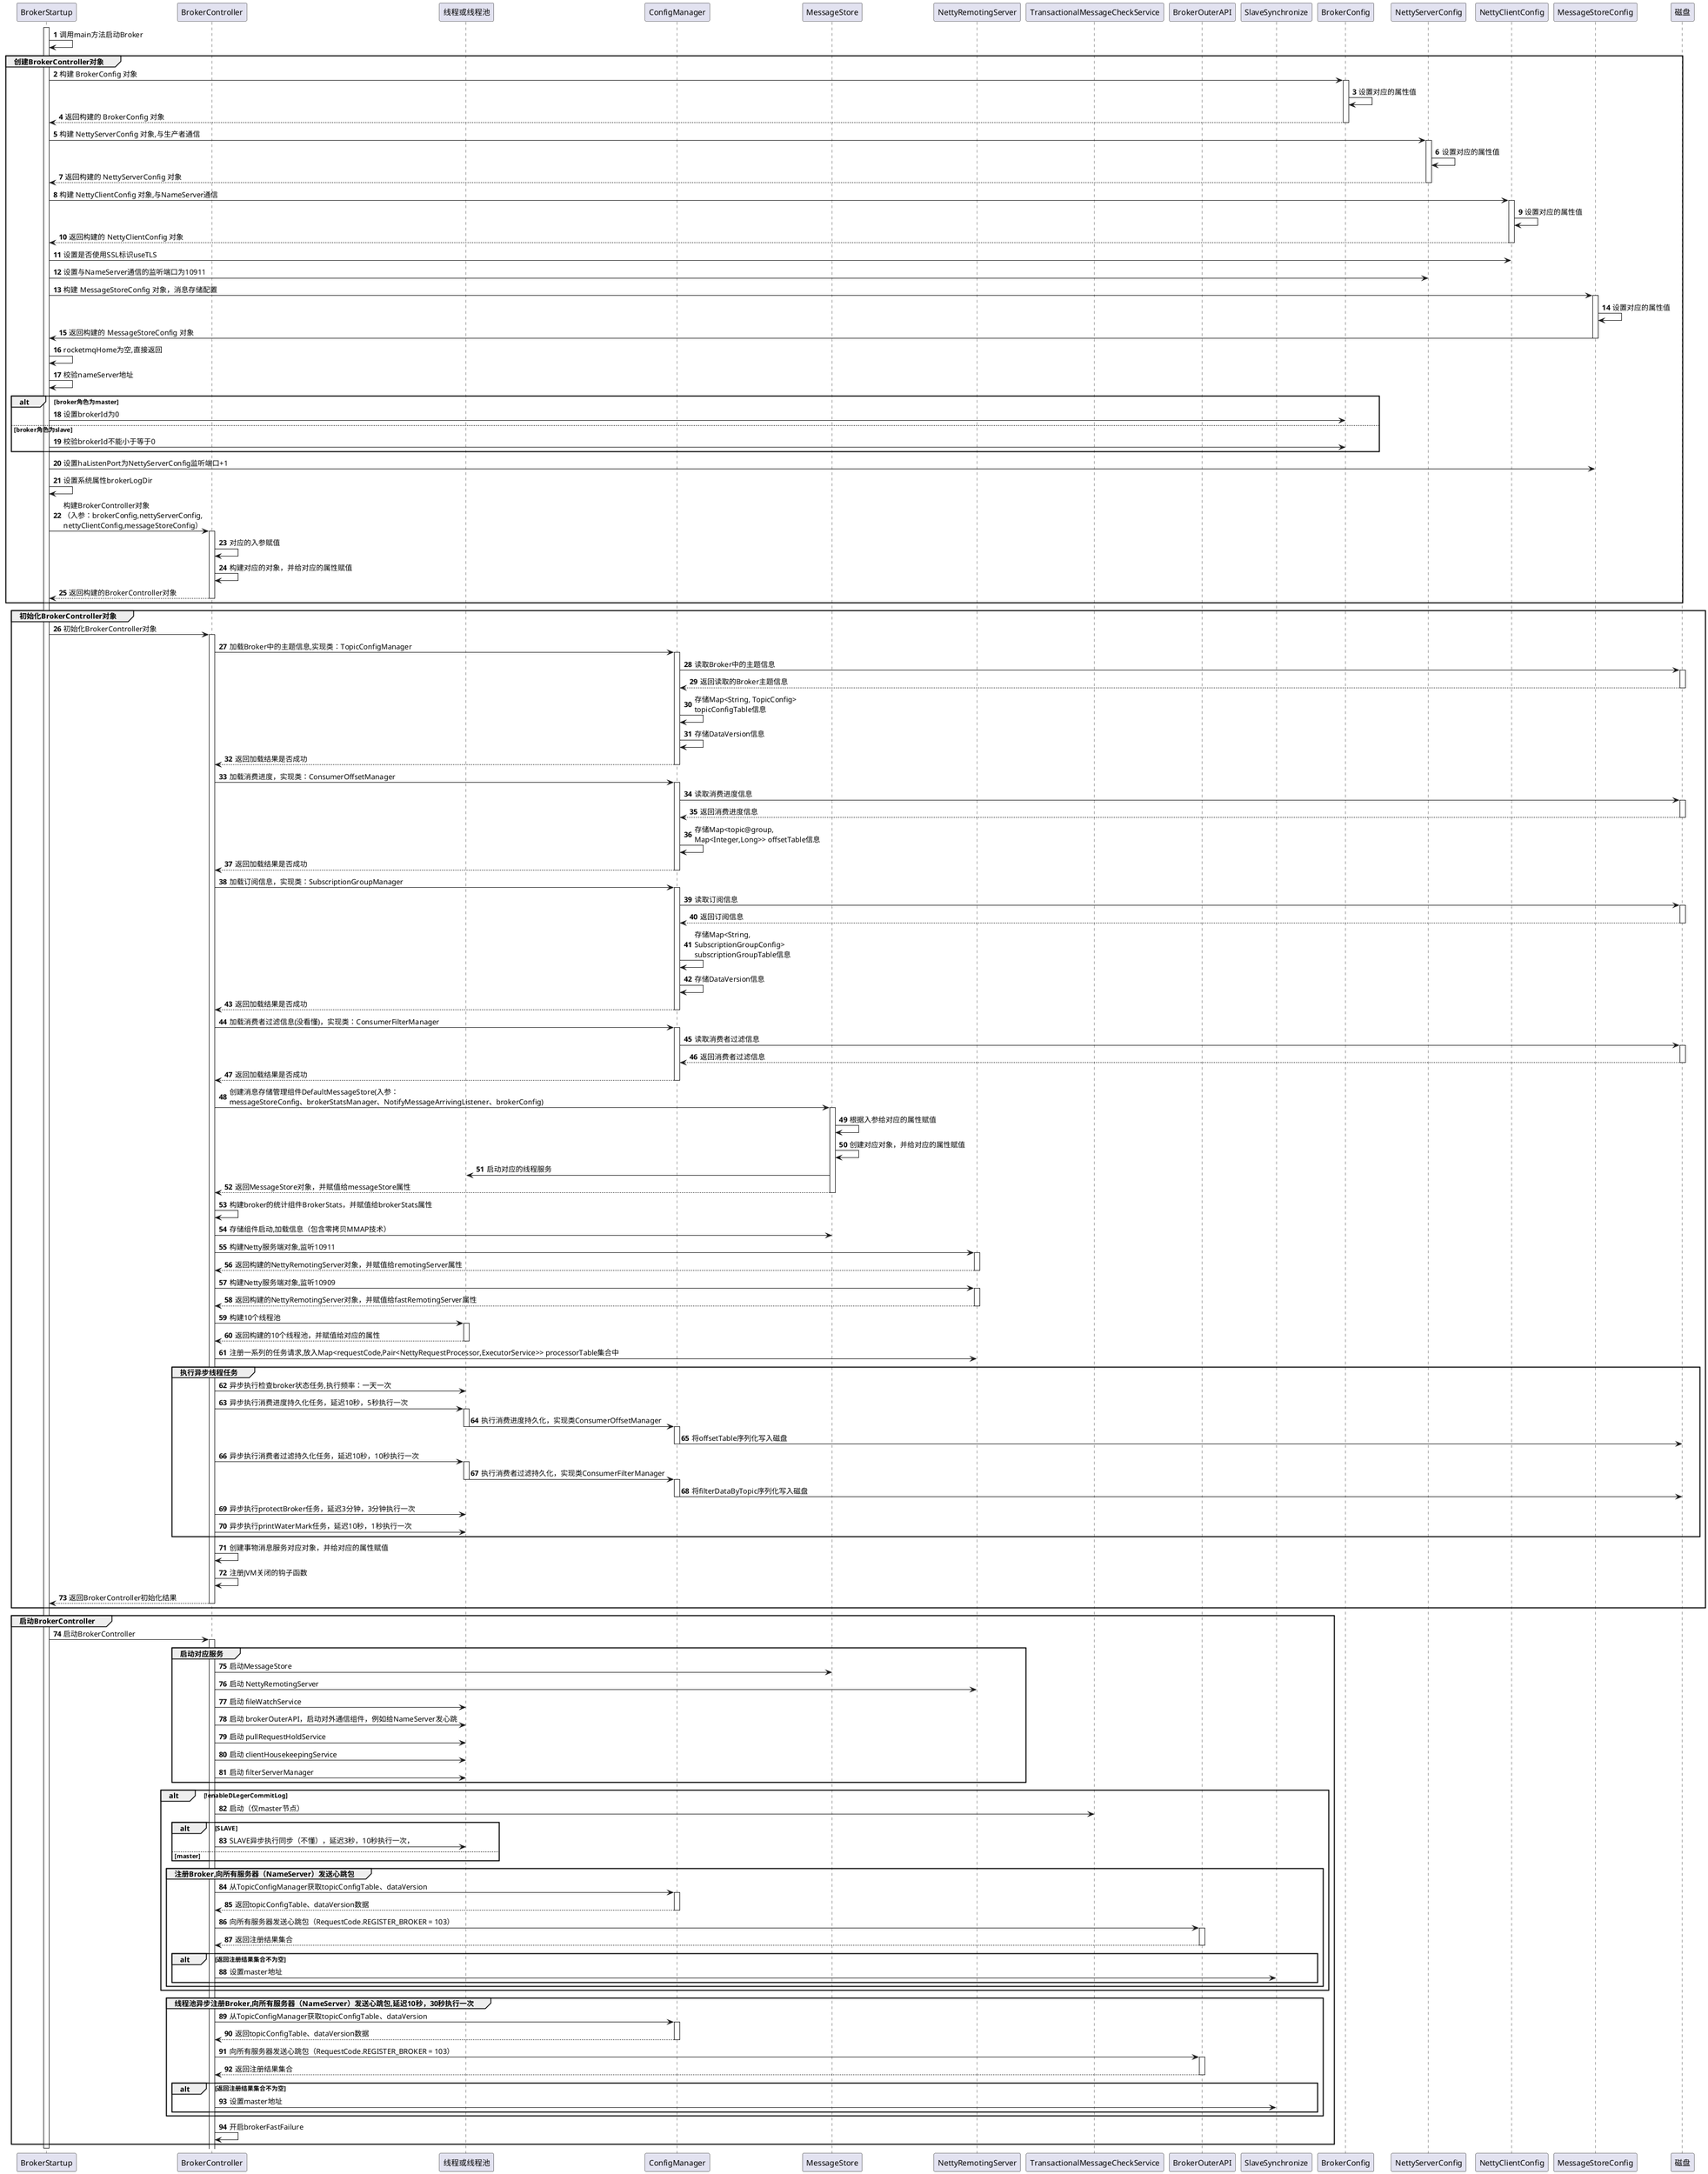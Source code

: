 @startuml
'https://plantuml.com/sequence-diagram

autonumber
participant BrokerStartup as BrokerStartup
participant BrokerController as BrokerController
participant 线程或线程池 as ThreadPoolExecutor
participant ConfigManager as ConfigManager
participant MessageStore as MessageStore
participant NettyRemotingServer as NettyRemotingServer
participant TransactionalMessageCheckService as TransactionalMessageCheckService
participant BrokerOuterAPI as BrokerOuterAPI
participant SlaveSynchronize as SlaveSynchronize

participant BrokerConfig as BrokerConfig
participant NettyServerConfig as NettyServerConfig
participant NettyClientConfig as NettyClientConfig
participant MessageStoreConfig as MessageStoreConfig
participant 磁盘 as File

activate BrokerStartup
BrokerStartup->BrokerStartup: 调用main方法启动Broker
group 创建BrokerController对象
    BrokerStartup->BrokerConfig: 构建 BrokerConfig 对象
    activate BrokerConfig
    BrokerConfig->BrokerConfig: 设置对应的属性值
    BrokerConfig-->BrokerStartup: 返回构建的 BrokerConfig 对象
    deactivate BrokerConfig
    BrokerStartup->NettyServerConfig: 构建 NettyServerConfig 对象,与生产者通信
    activate NettyServerConfig
    NettyServerConfig->NettyServerConfig: 设置对应的属性值
    NettyServerConfig-->BrokerStartup: 返回构建的 NettyServerConfig 对象
    deactivate NettyServerConfig
    BrokerStartup->NettyClientConfig: 构建 NettyClientConfig 对象,与NameServer通信
    activate NettyClientConfig
    NettyClientConfig->NettyClientConfig: 设置对应的属性值
    NettyClientConfig-->BrokerStartup: 返回构建的 NettyClientConfig 对象
    deactivate NettyClientConfig
    BrokerStartup->NettyClientConfig: 设置是否使用SSL标识useTLS
    BrokerStartup->NettyServerConfig: 设置与NameServer通信的监听端口为10911
    BrokerStartup->MessageStoreConfig: 构建 MessageStoreConfig 对象，消息存储配置
    activate MessageStoreConfig
    MessageStoreConfig->MessageStoreConfig: 设置对应的属性值
    MessageStoreConfig->BrokerStartup: 返回构建的 MessageStoreConfig 对象
    deactivate MessageStoreConfig
    BrokerStartup->BrokerStartup: rocketmqHome为空,直接返回
    BrokerStartup->BrokerStartup: 校验nameServer地址
    alt broker角色为master
        BrokerStartup->BrokerConfig: 设置brokerId为0
    else broker角色为slave
        BrokerStartup->BrokerConfig: 校验brokerId不能小于等于0
    end
    BrokerStartup->MessageStoreConfig: 设置haListenPort为NettyServerConfig监听端口+1
    BrokerStartup->BrokerStartup: 设置系统属性brokerLogDir
    BrokerStartup->BrokerController: 构建BrokerController对象\n（入参：brokerConfig,nettyServerConfig,\nnettyClientConfig,messageStoreConfig）
    activate BrokerController
    BrokerController->BrokerController: 对应的入参赋值
    BrokerController->BrokerController: 构建对应的对象，并给对应的属性赋值
    BrokerController-->BrokerStartup: 返回构建的BrokerController对象
    deactivate BrokerController
end
group 初始化BrokerController对象
    BrokerStartup->BrokerController: 初始化BrokerController对象
    activate BrokerController
    BrokerController->ConfigManager: 加载Broker中的主题信息,实现类：TopicConfigManager
    activate ConfigManager
    ConfigManager->File: 读取Broker中的主题信息
    activate File
    File-->ConfigManager: 返回读取的Broker主题信息
    deactivate File
    ConfigManager->ConfigManager: 存储Map<String, TopicConfig> \ntopicConfigTable信息
    ConfigManager->ConfigManager: 存储DataVersion信息
    ConfigManager-->BrokerController: 返回加载结果是否成功
    deactivate ConfigManager
    BrokerController->ConfigManager: 加载消费进度，实现类：ConsumerOffsetManager
    activate ConfigManager
    ConfigManager->File: 读取消费进度信息
    activate File
    File-->ConfigManager: 返回消费进度信息
    deactivate File
    ConfigManager->ConfigManager: 存储Map<topic@group,\nMap<Integer,Long>> offsetTable信息
    ConfigManager-->BrokerController: 返回加载结果是否成功
    deactivate ConfigManager
    BrokerController->ConfigManager: 加载订阅信息，实现类：SubscriptionGroupManager
    activate ConfigManager
    ConfigManager->File: 读取订阅信息
    activate File
    File-->ConfigManager: 返回订阅信息
    deactivate File
    ConfigManager->ConfigManager: 存储Map<String, \nSubscriptionGroupConfig> \nsubscriptionGroupTable信息
    ConfigManager->ConfigManager: 存储DataVersion信息
    ConfigManager-->BrokerController: 返回加载结果是否成功
    deactivate ConfigManager
    BrokerController->ConfigManager: 加载消费者过滤信息(没看懂)，实现类：ConsumerFilterManager
    activate ConfigManager
    ConfigManager->File: 读取消费者过滤信息
    activate File
    File-->ConfigManager: 返回消费者过滤信息
    deactivate File
    ConfigManager-->BrokerController: 返回加载结果是否成功
    deactivate ConfigManager
    BrokerController->MessageStore: 创建消息存储管理组件DefaultMessageStore(入参：\nmessageStoreConfig、brokerStatsManager、NotifyMessageArrivingListener、brokerConfig)
    activate MessageStore
    MessageStore->MessageStore: 根据入参给对应的属性赋值
    MessageStore->MessageStore: 创建对应对象，并给对应的属性赋值
    MessageStore->ThreadPoolExecutor: 启动对应的线程服务
    MessageStore-->BrokerController: 返回MessageStore对象，并赋值给messageStore属性
    deactivate MessageStore
    BrokerController->BrokerController: 构建broker的统计组件BrokerStats，并赋值给brokerStats属性
    BrokerController->MessageStore: 存储组件启动,加载信息（包含零拷贝MMAP技术）
    BrokerController->NettyRemotingServer: 构建Netty服务端对象,监听10911
    activate NettyRemotingServer
    NettyRemotingServer-->BrokerController: 返回构建的NettyRemotingServer对象，并赋值给remotingServer属性
    deactivate NettyRemotingServer
    BrokerController->NettyRemotingServer: 构建Netty服务端对象,监听10909
    activate NettyRemotingServer
    NettyRemotingServer-->BrokerController: 返回构建的NettyRemotingServer对象，并赋值给fastRemotingServer属性
    deactivate NettyRemotingServer
    BrokerController->ThreadPoolExecutor: 构建10个线程池
    activate ThreadPoolExecutor
    ThreadPoolExecutor-->BrokerController: 返回构建的10个线程池，并赋值给对应的属性
    deactivate ThreadPoolExecutor
    BrokerController->NettyRemotingServer: 注册一系列的任务请求,放入Map<requestCode,Pair<NettyRequestProcessor,ExecutorService>> processorTable集合中
    group 执行异步线程任务
        BrokerController->ThreadPoolExecutor: 异步执行检查broker状态任务,执行频率：一天一次
        BrokerController->ThreadPoolExecutor: 异步执行消费进度持久化任务，延迟10秒，5秒执行一次
        activate ThreadPoolExecutor
        ThreadPoolExecutor->ConfigManager: 执行消费进度持久化，实现类ConsumerOffsetManager
        deactivate ThreadPoolExecutor
        activate ConfigManager
        ConfigManager->File: 将offsetTable序列化写入磁盘
        deactivate ConfigManager
        BrokerController->ThreadPoolExecutor: 异步执行消费者过滤持久化任务，延迟10秒，10秒执行一次
        activate ThreadPoolExecutor
        ThreadPoolExecutor->ConfigManager: 执行消费者过滤持久化，实现类ConsumerFilterManager
        deactivate ThreadPoolExecutor
        activate ConfigManager
        ConfigManager->File: 将filterDataByTopic序列化写入磁盘
        deactivate ConfigManager
        BrokerController->ThreadPoolExecutor: 异步执行protectBroker任务，延迟3分钟，3分钟执行一次
        BrokerController->ThreadPoolExecutor: 异步执行printWaterMark任务，延迟10秒，1秒执行一次
    end
    BrokerController->BrokerController: 创建事物消息服务对应对象，并给对应的属性赋值
    BrokerController->BrokerController: 注册JVM关闭的钩子函数
    BrokerController-->BrokerStartup: 返回BrokerController初始化结果
    deactivate BrokerController
end
group 启动BrokerController
    BrokerStartup->BrokerController: 启动BrokerController
    activate BrokerController
    group 启动对应服务
        BrokerController->MessageStore: 启动MessageStore
        BrokerController->NettyRemotingServer: 启动 NettyRemotingServer
        BrokerController->ThreadPoolExecutor: 启动 fileWatchService
        BrokerController->ThreadPoolExecutor: 启动 brokerOuterAPI，启动对外通信组件，例如给NameServer发心跳
        BrokerController->ThreadPoolExecutor: 启动 pullRequestHoldService
        BrokerController->ThreadPoolExecutor: 启动 clientHousekeepingService
        BrokerController->ThreadPoolExecutor: 启动 filterServerManager
    end
    alt !enableDLegerCommitLog
        BrokerController->TransactionalMessageCheckService: 启动（仅master节点）
        alt SLAVE
            BrokerController->ThreadPoolExecutor: SLAVE异步执行同步（不懂），延迟3秒，10秒执行一次，
        else master
        end
        group 注册Broker,向所有服务器（NameServer）发送心跳包
            BrokerController->ConfigManager: 从TopicConfigManager获取topicConfigTable、dataVersion
            activate ConfigManager
            ConfigManager-->BrokerController: 返回topicConfigTable、dataVersion数据
            deactivate ConfigManager
            BrokerController->BrokerOuterAPI: 向所有服务器发送心跳包（RequestCode.REGISTER_BROKER = 103）
            activate BrokerOuterAPI
            BrokerOuterAPI-->BrokerController: 返回注册结果集合
            deactivate BrokerOuterAPI
            alt 返回注册结果集合不为空
                BrokerController->SlaveSynchronize: 设置master地址
            end
        end
    end
    group 线程池异步注册Broker,向所有服务器（NameServer）发送心跳包,延迟10秒，30秒执行一次
        BrokerController->ConfigManager: 从TopicConfigManager获取topicConfigTable、dataVersion
        activate ConfigManager
        ConfigManager-->BrokerController: 返回topicConfigTable、dataVersion数据
        deactivate ConfigManager
        BrokerController->BrokerOuterAPI: 向所有服务器发送心跳包（RequestCode.REGISTER_BROKER = 103）
        activate BrokerOuterAPI
        BrokerOuterAPI-->BrokerController: 返回注册结果集合
        deactivate BrokerOuterAPI
        alt 返回注册结果集合不为空
            BrokerController->SlaveSynchronize: 设置master地址
        end
    end
    BrokerController->BrokerController: 开启brokerFastFailure
end
deactivate BrokerStartup
@enduml